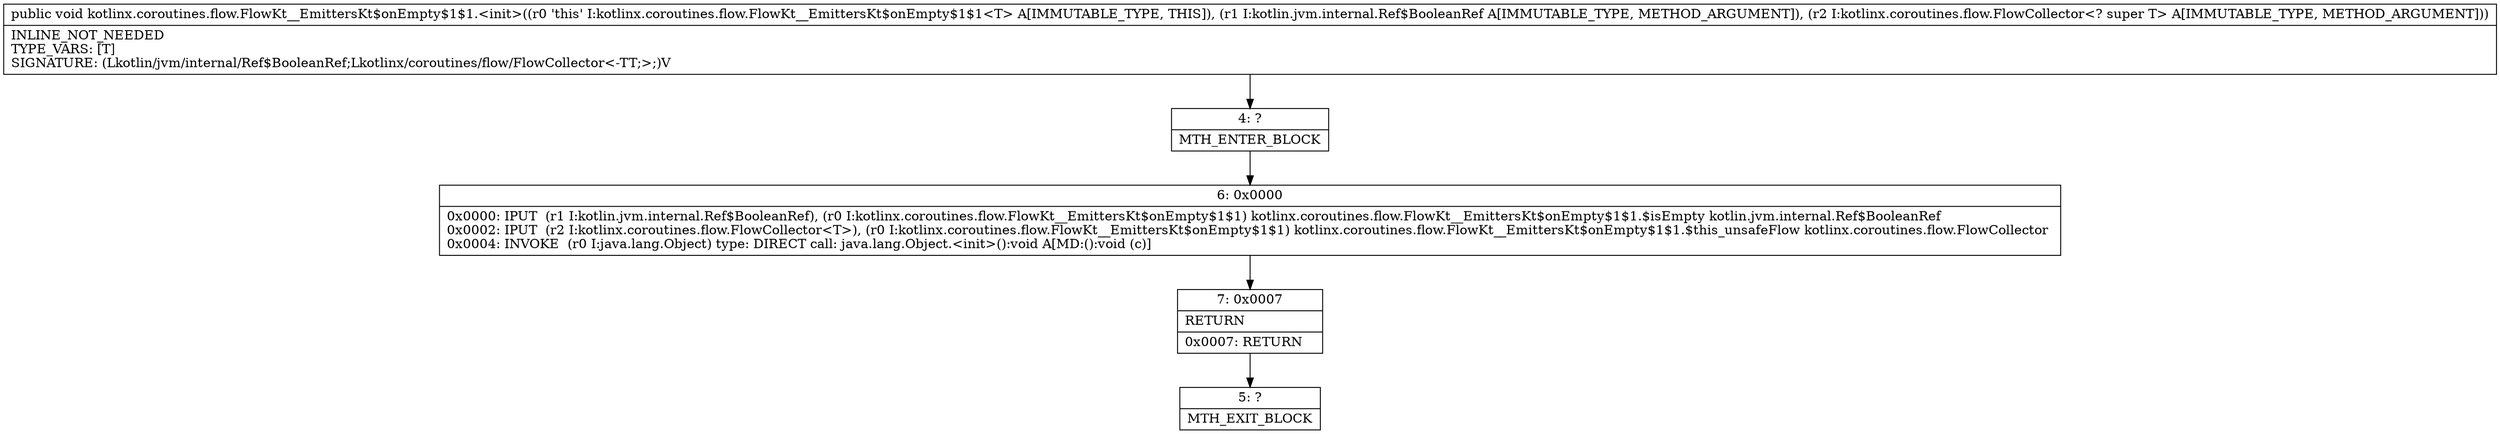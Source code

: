digraph "CFG forkotlinx.coroutines.flow.FlowKt__EmittersKt$onEmpty$1$1.\<init\>(Lkotlin\/jvm\/internal\/Ref$BooleanRef;Lkotlinx\/coroutines\/flow\/FlowCollector;)V" {
Node_4 [shape=record,label="{4\:\ ?|MTH_ENTER_BLOCK\l}"];
Node_6 [shape=record,label="{6\:\ 0x0000|0x0000: IPUT  (r1 I:kotlin.jvm.internal.Ref$BooleanRef), (r0 I:kotlinx.coroutines.flow.FlowKt__EmittersKt$onEmpty$1$1) kotlinx.coroutines.flow.FlowKt__EmittersKt$onEmpty$1$1.$isEmpty kotlin.jvm.internal.Ref$BooleanRef \l0x0002: IPUT  (r2 I:kotlinx.coroutines.flow.FlowCollector\<T\>), (r0 I:kotlinx.coroutines.flow.FlowKt__EmittersKt$onEmpty$1$1) kotlinx.coroutines.flow.FlowKt__EmittersKt$onEmpty$1$1.$this_unsafeFlow kotlinx.coroutines.flow.FlowCollector \l0x0004: INVOKE  (r0 I:java.lang.Object) type: DIRECT call: java.lang.Object.\<init\>():void A[MD:():void (c)]\l}"];
Node_7 [shape=record,label="{7\:\ 0x0007|RETURN\l|0x0007: RETURN   \l}"];
Node_5 [shape=record,label="{5\:\ ?|MTH_EXIT_BLOCK\l}"];
MethodNode[shape=record,label="{public void kotlinx.coroutines.flow.FlowKt__EmittersKt$onEmpty$1$1.\<init\>((r0 'this' I:kotlinx.coroutines.flow.FlowKt__EmittersKt$onEmpty$1$1\<T\> A[IMMUTABLE_TYPE, THIS]), (r1 I:kotlin.jvm.internal.Ref$BooleanRef A[IMMUTABLE_TYPE, METHOD_ARGUMENT]), (r2 I:kotlinx.coroutines.flow.FlowCollector\<? super T\> A[IMMUTABLE_TYPE, METHOD_ARGUMENT]))  | INLINE_NOT_NEEDED\lTYPE_VARS: [T]\lSIGNATURE: (Lkotlin\/jvm\/internal\/Ref$BooleanRef;Lkotlinx\/coroutines\/flow\/FlowCollector\<\-TT;\>;)V\l}"];
MethodNode -> Node_4;Node_4 -> Node_6;
Node_6 -> Node_7;
Node_7 -> Node_5;
}

